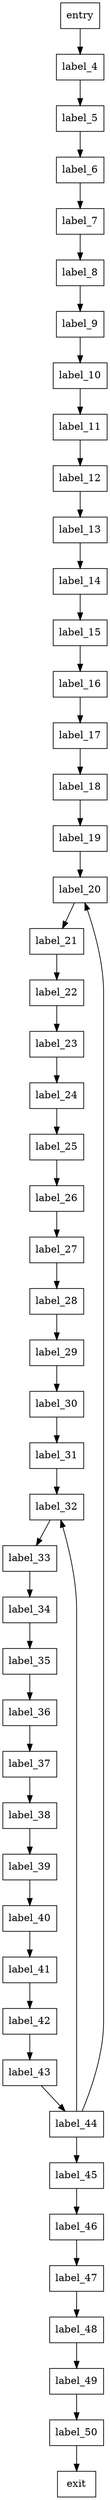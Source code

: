 digraph ControlFlowGraph {
    node [shape=rectangle];

    entry;
    label_4;
    label_5;
    label_6;
    label_7;
    label_8;
    label_9;
    label_10;
    label_11;
    label_12;
    label_13;
    label_14;
    label_15;
    label_16;
    label_17;
    label_18;
    label_19;
    label_20;
    label_21;
    label_22;
    label_23;
    label_24;
    label_25;
    label_26;
    label_27;
    label_28;
    label_29;
    label_30;
    label_31;
    label_32;
    label_33;
    label_34;
    label_35;
    label_36;
    label_37;
    label_38;
    label_39;
    label_40;
    label_41;
    label_42;
    label_43;
    label_44;
    label_45;
    label_46;
    label_47;
    label_48;
    label_49;
    label_50;
    exit;

    entry -> label_4;
    label_4 -> label_5;
    label_5 -> label_6;
    label_6 -> label_7;
    label_7 -> label_8;
    label_8 -> label_9;
    label_9 -> label_10;
    label_10 -> label_11;
    label_11 -> label_12;
    label_12 -> label_13;
    label_13 -> label_14;
    label_14 -> label_15;
    label_15 -> label_16;
    label_16 -> label_17;
    label_17 -> label_18;
    label_18 -> label_19;
    label_19 -> label_20;
    label_20 -> label_21;
    label_21 -> label_22;
    label_22 -> label_23;
    label_23 -> label_24;
    label_24 -> label_25;
    label_25 -> label_26;
    label_26 -> label_27;
    label_27 -> label_28;
    label_28 -> label_29;
    label_29 -> label_30;
    label_30 -> label_31;
    label_31 -> label_32;
    label_32 -> label_33;
    label_33 -> label_34;
    label_34 -> label_35;
    label_35 -> label_36;
    label_36 -> label_37;
    label_37 -> label_38;
    label_38 -> label_39;
    label_39 -> label_40;
    label_40 -> label_41;
    label_41 -> label_42;
    label_42 -> label_43;
    label_43 -> label_44;
    label_44 -> label_45;
    label_44 -> label_32;
    label_44 -> label_20;
    label_45 -> label_46;
    label_46 -> label_47;
    label_47 -> label_48;
    label_48 -> label_49;
    label_49 -> label_50;
    label_50 -> exit;
}